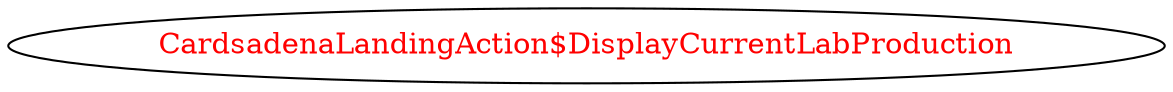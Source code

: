 digraph dependencyGraph {
 concentrate=true;
 ranksep="2.0";
 rankdir="LR"; 
 splines="ortho";
"CardsadenaLandingAction$DisplayCurrentLabProduction" [fontcolor="red"];
}